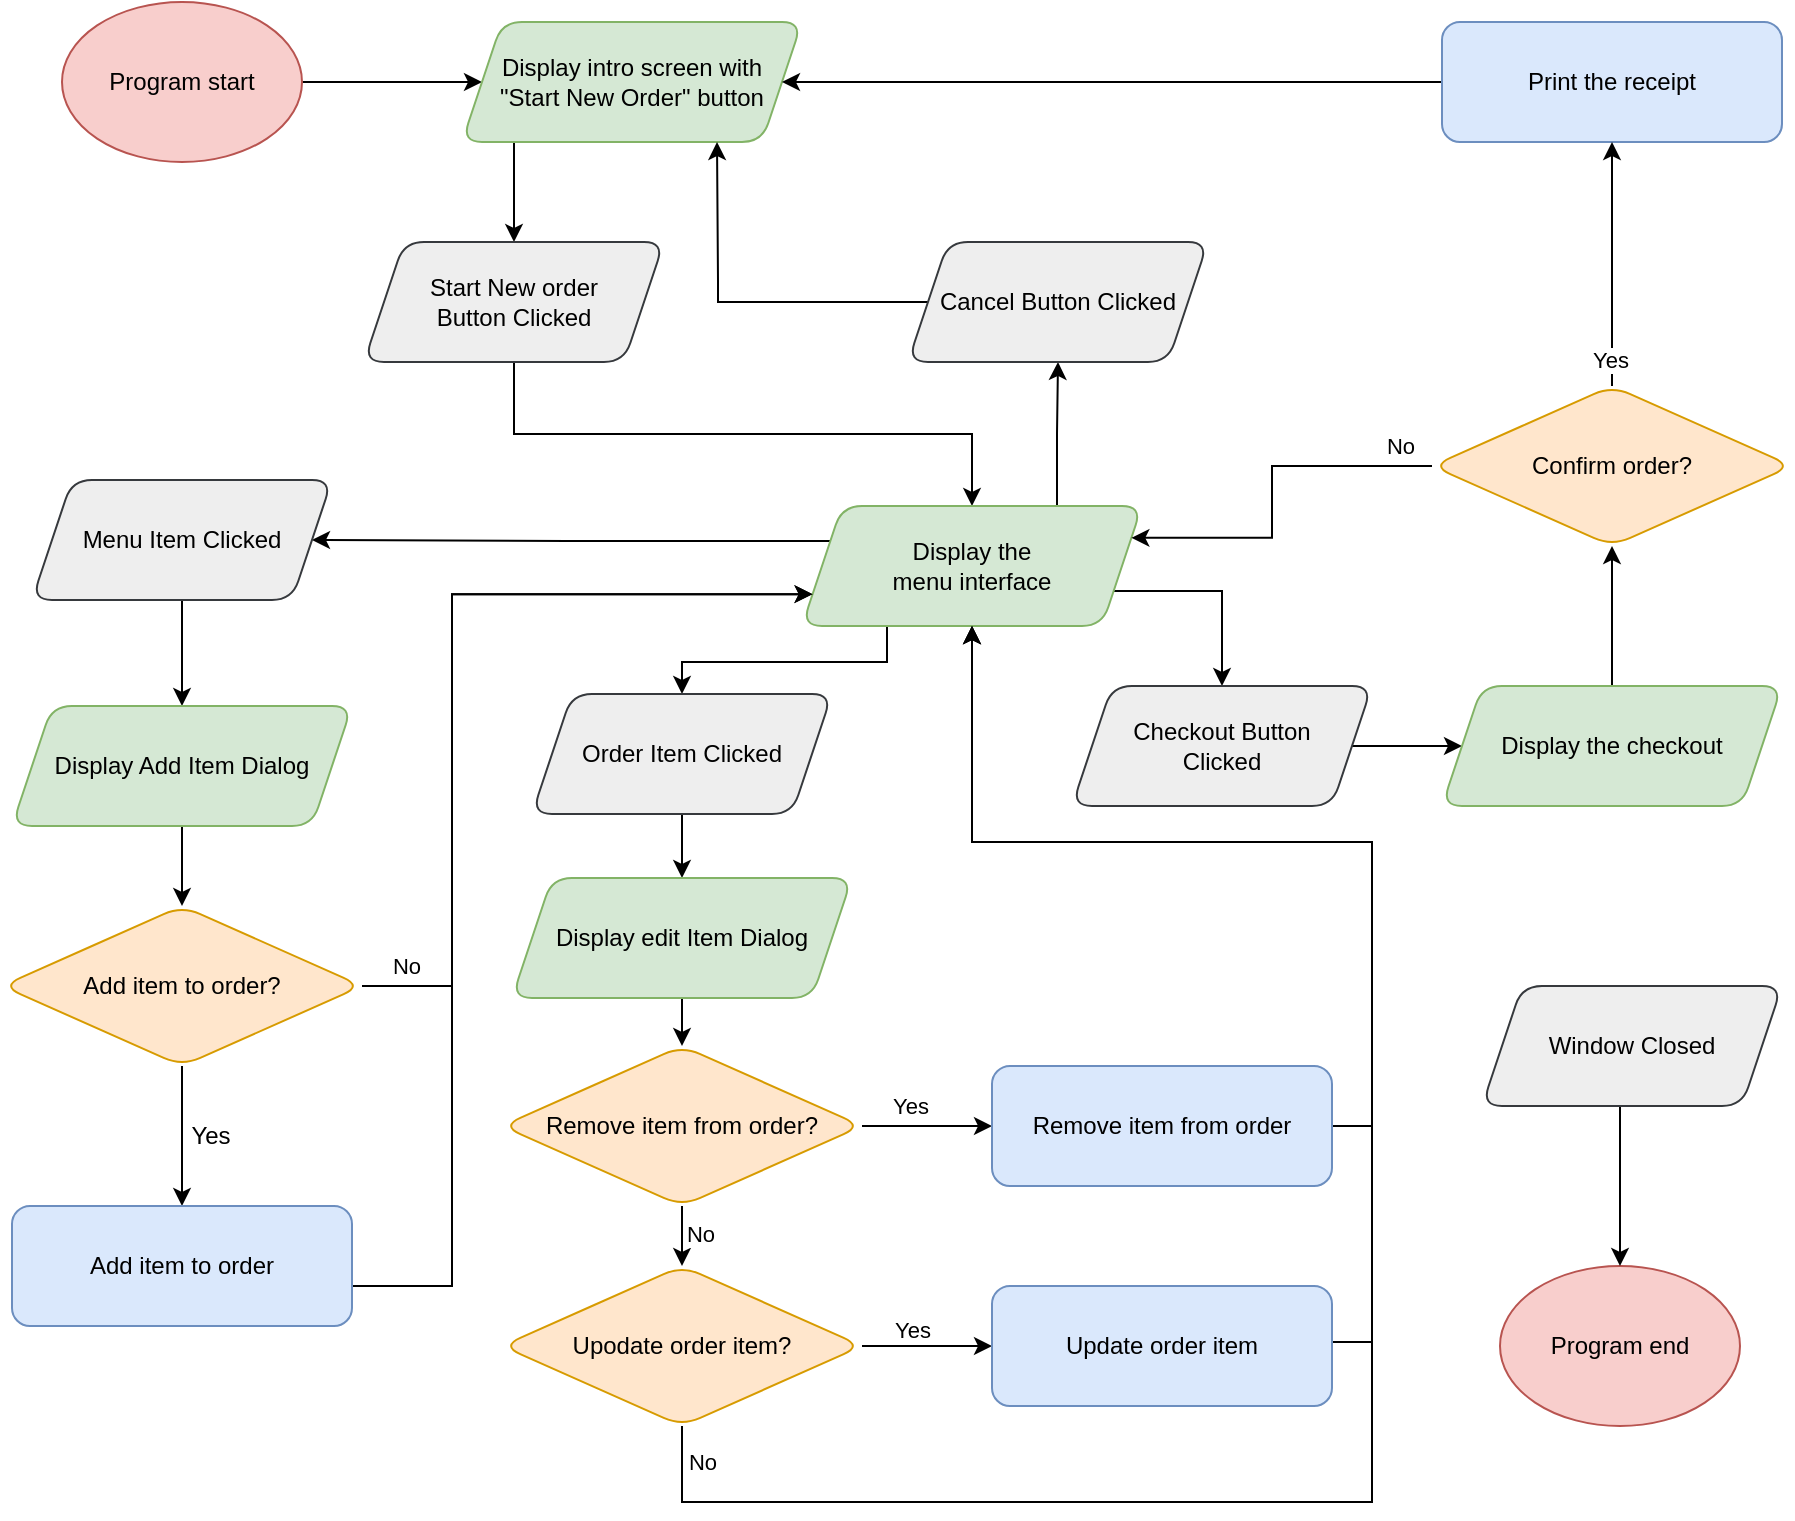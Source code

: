 <mxfile version="21.7.5" type="device">
  <diagram name="Page-1" id="oLfsWai1QUcFMRsysa1G">
    <mxGraphModel dx="1098" dy="848" grid="1" gridSize="10" guides="1" tooltips="1" connect="1" arrows="1" fold="1" page="1" pageScale="1" pageWidth="1169" pageHeight="827" math="0" shadow="0">
      <root>
        <mxCell id="0" />
        <mxCell id="1" parent="0" />
        <mxCell id="W72Y5tRwwuWRCIDUbE3Z-75" style="edgeStyle=orthogonalEdgeStyle;rounded=0;orthogonalLoop=1;jettySize=auto;html=1;exitX=1;exitY=0.5;exitDx=0;exitDy=0;entryX=0;entryY=0.5;entryDx=0;entryDy=0;" parent="1" source="W72Y5tRwwuWRCIDUbE3Z-1" target="W72Y5tRwwuWRCIDUbE3Z-3" edge="1">
          <mxGeometry relative="1" as="geometry" />
        </mxCell>
        <mxCell id="W72Y5tRwwuWRCIDUbE3Z-1" value="Program start" style="ellipse;whiteSpace=wrap;html=1;fillColor=#f8cecc;strokeColor=#b85450;fontColor=#000000;rounded=1;" parent="1" vertex="1">
          <mxGeometry x="135" y="20" width="120" height="80" as="geometry" />
        </mxCell>
        <mxCell id="W72Y5tRwwuWRCIDUbE3Z-2" value="Program end" style="ellipse;whiteSpace=wrap;html=1;fillColor=#f8cecc;strokeColor=#b85450;fontColor=#000000;rounded=1;" parent="1" vertex="1">
          <mxGeometry x="854" y="652" width="120" height="80" as="geometry" />
        </mxCell>
        <mxCell id="W72Y5tRwwuWRCIDUbE3Z-115" style="edgeStyle=orthogonalEdgeStyle;rounded=0;orthogonalLoop=1;jettySize=auto;html=1;exitX=0.153;exitY=0.983;exitDx=0;exitDy=0;entryX=0.5;entryY=0;entryDx=0;entryDy=0;exitPerimeter=0;" parent="1" source="W72Y5tRwwuWRCIDUbE3Z-3" target="W72Y5tRwwuWRCIDUbE3Z-7" edge="1">
          <mxGeometry relative="1" as="geometry" />
        </mxCell>
        <mxCell id="W72Y5tRwwuWRCIDUbE3Z-3" value="Display intro screen with &lt;br&gt;&quot;Start New Order&quot; button" style="rounded=1;whiteSpace=wrap;html=1;fillColor=#d5e8d4;strokeColor=#82b366;fontColor=#000000;shape=parallelogram;perimeter=parallelogramPerimeter;fixedSize=1;" parent="1" vertex="1">
          <mxGeometry x="335" y="30" width="170" height="60" as="geometry" />
        </mxCell>
        <mxCell id="W72Y5tRwwuWRCIDUbE3Z-107" style="edgeStyle=orthogonalEdgeStyle;rounded=0;orthogonalLoop=1;jettySize=auto;html=1;exitX=0.5;exitY=1;exitDx=0;exitDy=0;entryX=0.5;entryY=0;entryDx=0;entryDy=0;" parent="1" source="W72Y5tRwwuWRCIDUbE3Z-7" target="W72Y5tRwwuWRCIDUbE3Z-9" edge="1">
          <mxGeometry relative="1" as="geometry" />
        </mxCell>
        <mxCell id="W72Y5tRwwuWRCIDUbE3Z-7" value="Start New order &lt;br&gt;Button Clicked" style="shape=parallelogram;perimeter=parallelogramPerimeter;whiteSpace=wrap;html=1;fixedSize=1;rounded=1;fillColor=#eeeeee;strokeColor=#36393d;" parent="1" vertex="1">
          <mxGeometry x="286" y="140" width="150" height="60" as="geometry" />
        </mxCell>
        <mxCell id="W72Y5tRwwuWRCIDUbE3Z-83" style="edgeStyle=orthogonalEdgeStyle;rounded=0;orthogonalLoop=1;jettySize=auto;html=1;exitX=0;exitY=0.25;exitDx=0;exitDy=0;entryX=1;entryY=0.5;entryDx=0;entryDy=0;" parent="1" source="W72Y5tRwwuWRCIDUbE3Z-9" target="W72Y5tRwwuWRCIDUbE3Z-14" edge="1">
          <mxGeometry relative="1" as="geometry" />
        </mxCell>
        <mxCell id="W72Y5tRwwuWRCIDUbE3Z-87" style="edgeStyle=orthogonalEdgeStyle;rounded=0;orthogonalLoop=1;jettySize=auto;html=1;exitX=0.25;exitY=1;exitDx=0;exitDy=0;entryX=0.5;entryY=0;entryDx=0;entryDy=0;" parent="1" source="W72Y5tRwwuWRCIDUbE3Z-9" target="W72Y5tRwwuWRCIDUbE3Z-29" edge="1">
          <mxGeometry relative="1" as="geometry">
            <Array as="points">
              <mxPoint x="548" y="350" />
              <mxPoint x="445" y="350" />
            </Array>
          </mxGeometry>
        </mxCell>
        <mxCell id="W72Y5tRwwuWRCIDUbE3Z-97" style="edgeStyle=orthogonalEdgeStyle;rounded=0;orthogonalLoop=1;jettySize=auto;html=1;exitX=1;exitY=0.75;exitDx=0;exitDy=0;entryX=0.5;entryY=0;entryDx=0;entryDy=0;" parent="1" source="W72Y5tRwwuWRCIDUbE3Z-9" target="W72Y5tRwwuWRCIDUbE3Z-55" edge="1">
          <mxGeometry relative="1" as="geometry">
            <Array as="points">
              <mxPoint x="715" y="315" />
            </Array>
          </mxGeometry>
        </mxCell>
        <mxCell id="W72Y5tRwwuWRCIDUbE3Z-118" style="edgeStyle=orthogonalEdgeStyle;rounded=0;orthogonalLoop=1;jettySize=auto;html=1;exitX=0.75;exitY=0;exitDx=0;exitDy=0;entryX=0.5;entryY=1;entryDx=0;entryDy=0;" parent="1" source="W72Y5tRwwuWRCIDUbE3Z-9" target="W72Y5tRwwuWRCIDUbE3Z-56" edge="1">
          <mxGeometry relative="1" as="geometry" />
        </mxCell>
        <mxCell id="W72Y5tRwwuWRCIDUbE3Z-9" value="Display the &lt;br&gt;menu interface" style="rounded=1;whiteSpace=wrap;html=1;fillColor=#d5e8d4;strokeColor=#82b366;fontColor=#000000;shape=parallelogram;perimeter=parallelogramPerimeter;fixedSize=1;" parent="1" vertex="1">
          <mxGeometry x="505" y="272" width="170" height="60" as="geometry" />
        </mxCell>
        <mxCell id="W72Y5tRwwuWRCIDUbE3Z-20" style="edgeStyle=orthogonalEdgeStyle;rounded=0;orthogonalLoop=1;jettySize=auto;html=1;exitX=0.5;exitY=1;exitDx=0;exitDy=0;entryX=0.5;entryY=0;entryDx=0;entryDy=0;" parent="1" source="W72Y5tRwwuWRCIDUbE3Z-14" target="W72Y5tRwwuWRCIDUbE3Z-16" edge="1">
          <mxGeometry relative="1" as="geometry" />
        </mxCell>
        <mxCell id="W72Y5tRwwuWRCIDUbE3Z-14" value="Menu Item Clicked" style="shape=parallelogram;perimeter=parallelogramPerimeter;whiteSpace=wrap;html=1;fixedSize=1;rounded=1;fillColor=#eeeeee;strokeColor=#36393d;" parent="1" vertex="1">
          <mxGeometry x="120" y="259" width="150" height="60" as="geometry" />
        </mxCell>
        <mxCell id="W72Y5tRwwuWRCIDUbE3Z-18" style="edgeStyle=orthogonalEdgeStyle;rounded=0;orthogonalLoop=1;jettySize=auto;html=1;exitX=0.5;exitY=1;exitDx=0;exitDy=0;entryX=0.5;entryY=0;entryDx=0;entryDy=0;" parent="1" source="W72Y5tRwwuWRCIDUbE3Z-16" target="W72Y5tRwwuWRCIDUbE3Z-17" edge="1">
          <mxGeometry relative="1" as="geometry" />
        </mxCell>
        <mxCell id="W72Y5tRwwuWRCIDUbE3Z-16" value="Display Add Item Dialog" style="rounded=1;whiteSpace=wrap;html=1;fillColor=#d5e8d4;strokeColor=#82b366;fontColor=#000000;shape=parallelogram;perimeter=parallelogramPerimeter;fixedSize=1;" parent="1" vertex="1">
          <mxGeometry x="110" y="372" width="170" height="60" as="geometry" />
        </mxCell>
        <mxCell id="W72Y5tRwwuWRCIDUbE3Z-23" style="edgeStyle=orthogonalEdgeStyle;rounded=0;orthogonalLoop=1;jettySize=auto;html=1;exitX=0.5;exitY=1;exitDx=0;exitDy=0;entryX=0.5;entryY=0;entryDx=0;entryDy=0;" parent="1" source="W72Y5tRwwuWRCIDUbE3Z-17" target="W72Y5tRwwuWRCIDUbE3Z-22" edge="1">
          <mxGeometry relative="1" as="geometry" />
        </mxCell>
        <mxCell id="W72Y5tRwwuWRCIDUbE3Z-84" style="edgeStyle=orthogonalEdgeStyle;rounded=0;orthogonalLoop=1;jettySize=auto;html=1;exitX=1;exitY=0.5;exitDx=0;exitDy=0;entryX=0;entryY=0.75;entryDx=0;entryDy=0;" parent="1" source="W72Y5tRwwuWRCIDUbE3Z-17" target="W72Y5tRwwuWRCIDUbE3Z-9" edge="1">
          <mxGeometry relative="1" as="geometry">
            <Array as="points">
              <mxPoint x="330" y="512" />
              <mxPoint x="330" y="316" />
            </Array>
          </mxGeometry>
        </mxCell>
        <mxCell id="W72Y5tRwwuWRCIDUbE3Z-86" value="No" style="edgeLabel;html=1;align=center;verticalAlign=middle;resizable=0;points=[];" parent="W72Y5tRwwuWRCIDUbE3Z-84" vertex="1" connectable="0">
          <mxGeometry x="-0.895" relative="1" as="geometry">
            <mxPoint y="-10" as="offset" />
          </mxGeometry>
        </mxCell>
        <mxCell id="W72Y5tRwwuWRCIDUbE3Z-17" value="Add item to order?" style="rhombus;whiteSpace=wrap;html=1;fillColor=#ffe6cc;strokeColor=#d79b00;fontColor=#000000;rounded=1;" parent="1" vertex="1">
          <mxGeometry x="105" y="472" width="180" height="80" as="geometry" />
        </mxCell>
        <mxCell id="W72Y5tRwwuWRCIDUbE3Z-85" style="edgeStyle=orthogonalEdgeStyle;rounded=0;orthogonalLoop=1;jettySize=auto;html=1;exitX=1;exitY=0.5;exitDx=0;exitDy=0;entryX=0;entryY=0.75;entryDx=0;entryDy=0;" parent="1" source="W72Y5tRwwuWRCIDUbE3Z-22" target="W72Y5tRwwuWRCIDUbE3Z-9" edge="1">
          <mxGeometry relative="1" as="geometry">
            <Array as="points">
              <mxPoint x="330" y="662" />
              <mxPoint x="330" y="316" />
            </Array>
          </mxGeometry>
        </mxCell>
        <mxCell id="W72Y5tRwwuWRCIDUbE3Z-22" value="Add item to order" style="rounded=1;whiteSpace=wrap;html=1;fillColor=#dae8fc;strokeColor=#6c8ebf;" parent="1" vertex="1">
          <mxGeometry x="110" y="622" width="170" height="60" as="geometry" />
        </mxCell>
        <mxCell id="W72Y5tRwwuWRCIDUbE3Z-28" value="Yes" style="text;html=1;align=center;verticalAlign=middle;resizable=0;points=[];autosize=1;strokeColor=none;fillColor=none;" parent="1" vertex="1">
          <mxGeometry x="189" y="572" width="40" height="30" as="geometry" />
        </mxCell>
        <mxCell id="W72Y5tRwwuWRCIDUbE3Z-44" style="edgeStyle=orthogonalEdgeStyle;rounded=0;orthogonalLoop=1;jettySize=auto;html=1;exitX=0.5;exitY=1;exitDx=0;exitDy=0;entryX=0.5;entryY=0;entryDx=0;entryDy=0;" parent="1" source="W72Y5tRwwuWRCIDUbE3Z-29" target="W72Y5tRwwuWRCIDUbE3Z-32" edge="1">
          <mxGeometry relative="1" as="geometry" />
        </mxCell>
        <mxCell id="W72Y5tRwwuWRCIDUbE3Z-29" value="Order Item Clicked" style="shape=parallelogram;perimeter=parallelogramPerimeter;whiteSpace=wrap;html=1;fixedSize=1;rounded=1;fillColor=#eeeeee;strokeColor=#36393d;" parent="1" vertex="1">
          <mxGeometry x="370" y="366" width="150" height="60" as="geometry" />
        </mxCell>
        <mxCell id="W72Y5tRwwuWRCIDUbE3Z-37" style="edgeStyle=orthogonalEdgeStyle;rounded=0;orthogonalLoop=1;jettySize=auto;html=1;exitX=0.5;exitY=1;exitDx=0;exitDy=0;" parent="1" source="W72Y5tRwwuWRCIDUbE3Z-32" target="W72Y5tRwwuWRCIDUbE3Z-33" edge="1">
          <mxGeometry relative="1" as="geometry" />
        </mxCell>
        <mxCell id="W72Y5tRwwuWRCIDUbE3Z-32" value="Display edit Item Dialog" style="rounded=1;whiteSpace=wrap;html=1;fillColor=#d5e8d4;strokeColor=#82b366;fontColor=#000000;shape=parallelogram;perimeter=parallelogramPerimeter;fixedSize=1;" parent="1" vertex="1">
          <mxGeometry x="360" y="458" width="170" height="60" as="geometry" />
        </mxCell>
        <mxCell id="W72Y5tRwwuWRCIDUbE3Z-35" style="edgeStyle=orthogonalEdgeStyle;rounded=0;orthogonalLoop=1;jettySize=auto;html=1;exitX=0.5;exitY=1;exitDx=0;exitDy=0;entryX=0.5;entryY=0;entryDx=0;entryDy=0;" parent="1" source="W72Y5tRwwuWRCIDUbE3Z-33" target="W72Y5tRwwuWRCIDUbE3Z-34" edge="1">
          <mxGeometry relative="1" as="geometry" />
        </mxCell>
        <mxCell id="W72Y5tRwwuWRCIDUbE3Z-36" value="No" style="edgeLabel;html=1;align=center;verticalAlign=middle;resizable=0;points=[];" parent="W72Y5tRwwuWRCIDUbE3Z-35" vertex="1" connectable="0">
          <mxGeometry x="-0.071" relative="1" as="geometry">
            <mxPoint x="9" as="offset" />
          </mxGeometry>
        </mxCell>
        <mxCell id="W72Y5tRwwuWRCIDUbE3Z-39" style="edgeStyle=orthogonalEdgeStyle;rounded=0;orthogonalLoop=1;jettySize=auto;html=1;exitX=1;exitY=0.5;exitDx=0;exitDy=0;entryX=0;entryY=0.5;entryDx=0;entryDy=0;" parent="1" source="W72Y5tRwwuWRCIDUbE3Z-33" target="W72Y5tRwwuWRCIDUbE3Z-38" edge="1">
          <mxGeometry relative="1" as="geometry" />
        </mxCell>
        <mxCell id="W72Y5tRwwuWRCIDUbE3Z-40" value="Yes" style="edgeLabel;html=1;align=center;verticalAlign=middle;resizable=0;points=[];" parent="W72Y5tRwwuWRCIDUbE3Z-39" vertex="1" connectable="0">
          <mxGeometry x="-0.262" y="1" relative="1" as="geometry">
            <mxPoint y="-9" as="offset" />
          </mxGeometry>
        </mxCell>
        <mxCell id="W72Y5tRwwuWRCIDUbE3Z-33" value="Remove item from order?" style="rhombus;whiteSpace=wrap;html=1;fillColor=#ffe6cc;strokeColor=#d79b00;fontColor=#000000;rounded=1;" parent="1" vertex="1">
          <mxGeometry x="355" y="542" width="180" height="80" as="geometry" />
        </mxCell>
        <mxCell id="W72Y5tRwwuWRCIDUbE3Z-42" style="edgeStyle=orthogonalEdgeStyle;rounded=0;orthogonalLoop=1;jettySize=auto;html=1;exitX=1;exitY=0.5;exitDx=0;exitDy=0;entryX=0;entryY=0.5;entryDx=0;entryDy=0;" parent="1" source="W72Y5tRwwuWRCIDUbE3Z-34" target="W72Y5tRwwuWRCIDUbE3Z-41" edge="1">
          <mxGeometry relative="1" as="geometry" />
        </mxCell>
        <mxCell id="W72Y5tRwwuWRCIDUbE3Z-43" value="Yes" style="edgeLabel;html=1;align=center;verticalAlign=middle;resizable=0;points=[];" parent="W72Y5tRwwuWRCIDUbE3Z-42" vertex="1" connectable="0">
          <mxGeometry x="-0.323" y="2" relative="1" as="geometry">
            <mxPoint x="3" y="-6" as="offset" />
          </mxGeometry>
        </mxCell>
        <mxCell id="maeJXaHBUCIu81ZChT9c-1" style="edgeStyle=orthogonalEdgeStyle;rounded=0;orthogonalLoop=1;jettySize=auto;html=1;exitX=0.5;exitY=1;exitDx=0;exitDy=0;entryX=0.5;entryY=1;entryDx=0;entryDy=0;" edge="1" parent="1" source="W72Y5tRwwuWRCIDUbE3Z-34" target="W72Y5tRwwuWRCIDUbE3Z-9">
          <mxGeometry relative="1" as="geometry">
            <Array as="points">
              <mxPoint x="445" y="770" />
              <mxPoint x="790" y="770" />
              <mxPoint x="790" y="440" />
              <mxPoint x="590" y="440" />
            </Array>
          </mxGeometry>
        </mxCell>
        <mxCell id="maeJXaHBUCIu81ZChT9c-2" value="No" style="edgeLabel;html=1;align=center;verticalAlign=middle;resizable=0;points=[];" vertex="1" connectable="0" parent="maeJXaHBUCIu81ZChT9c-1">
          <mxGeometry x="-0.949" y="-4" relative="1" as="geometry">
            <mxPoint x="14" y="-8" as="offset" />
          </mxGeometry>
        </mxCell>
        <mxCell id="W72Y5tRwwuWRCIDUbE3Z-34" value="Upodate order item?" style="rhombus;whiteSpace=wrap;html=1;fillColor=#ffe6cc;strokeColor=#d79b00;fontColor=#000000;rounded=1;" parent="1" vertex="1">
          <mxGeometry x="355" y="652" width="180" height="80" as="geometry" />
        </mxCell>
        <mxCell id="W72Y5tRwwuWRCIDUbE3Z-88" style="edgeStyle=orthogonalEdgeStyle;rounded=0;orthogonalLoop=1;jettySize=auto;html=1;exitX=1;exitY=0.5;exitDx=0;exitDy=0;" parent="1" source="W72Y5tRwwuWRCIDUbE3Z-38" target="W72Y5tRwwuWRCIDUbE3Z-9" edge="1">
          <mxGeometry relative="1" as="geometry">
            <Array as="points">
              <mxPoint x="790" y="582" />
              <mxPoint x="790" y="440" />
              <mxPoint x="590" y="440" />
            </Array>
          </mxGeometry>
        </mxCell>
        <mxCell id="W72Y5tRwwuWRCIDUbE3Z-38" value="Remove item from order" style="rounded=1;whiteSpace=wrap;html=1;fillColor=#dae8fc;strokeColor=#6c8ebf;" parent="1" vertex="1">
          <mxGeometry x="600" y="552" width="170" height="60" as="geometry" />
        </mxCell>
        <mxCell id="W72Y5tRwwuWRCIDUbE3Z-103" style="edgeStyle=orthogonalEdgeStyle;rounded=0;orthogonalLoop=1;jettySize=auto;html=1;exitX=1;exitY=0.5;exitDx=0;exitDy=0;entryX=0.5;entryY=1;entryDx=0;entryDy=0;" parent="1" source="W72Y5tRwwuWRCIDUbE3Z-41" target="W72Y5tRwwuWRCIDUbE3Z-9" edge="1">
          <mxGeometry relative="1" as="geometry">
            <Array as="points">
              <mxPoint x="770" y="690" />
              <mxPoint x="790" y="690" />
              <mxPoint x="790" y="440" />
              <mxPoint x="590" y="440" />
            </Array>
          </mxGeometry>
        </mxCell>
        <mxCell id="W72Y5tRwwuWRCIDUbE3Z-41" value="Update order item" style="rounded=1;whiteSpace=wrap;html=1;fillColor=#dae8fc;strokeColor=#6c8ebf;" parent="1" vertex="1">
          <mxGeometry x="600" y="662" width="170" height="60" as="geometry" />
        </mxCell>
        <mxCell id="W72Y5tRwwuWRCIDUbE3Z-93" style="edgeStyle=orthogonalEdgeStyle;rounded=0;orthogonalLoop=1;jettySize=auto;html=1;exitX=1;exitY=0.5;exitDx=0;exitDy=0;" parent="1" source="W72Y5tRwwuWRCIDUbE3Z-55" target="W72Y5tRwwuWRCIDUbE3Z-63" edge="1">
          <mxGeometry relative="1" as="geometry" />
        </mxCell>
        <mxCell id="W72Y5tRwwuWRCIDUbE3Z-55" value="Checkout Button &lt;br&gt;Clicked" style="shape=parallelogram;perimeter=parallelogramPerimeter;whiteSpace=wrap;html=1;fixedSize=1;rounded=1;fillColor=#eeeeee;strokeColor=#36393d;" parent="1" vertex="1">
          <mxGeometry x="640" y="362" width="150" height="60" as="geometry" />
        </mxCell>
        <mxCell id="W72Y5tRwwuWRCIDUbE3Z-117" style="edgeStyle=orthogonalEdgeStyle;rounded=0;orthogonalLoop=1;jettySize=auto;html=1;exitX=0;exitY=0.5;exitDx=0;exitDy=0;entryX=0.75;entryY=1;entryDx=0;entryDy=0;" parent="1" source="W72Y5tRwwuWRCIDUbE3Z-56" target="W72Y5tRwwuWRCIDUbE3Z-3" edge="1">
          <mxGeometry relative="1" as="geometry">
            <Array as="points">
              <mxPoint x="463" y="170" />
              <mxPoint x="463" y="160" />
            </Array>
          </mxGeometry>
        </mxCell>
        <mxCell id="W72Y5tRwwuWRCIDUbE3Z-56" value="Cancel Button Clicked" style="shape=parallelogram;perimeter=parallelogramPerimeter;whiteSpace=wrap;html=1;fixedSize=1;rounded=1;fillColor=#eeeeee;strokeColor=#36393d;" parent="1" vertex="1">
          <mxGeometry x="558" y="140" width="150" height="60" as="geometry" />
        </mxCell>
        <mxCell id="W72Y5tRwwuWRCIDUbE3Z-110" style="edgeStyle=orthogonalEdgeStyle;rounded=0;orthogonalLoop=1;jettySize=auto;html=1;exitX=0.46;exitY=0.983;exitDx=0;exitDy=0;exitPerimeter=0;" parent="1" source="W72Y5tRwwuWRCIDUbE3Z-60" target="W72Y5tRwwuWRCIDUbE3Z-2" edge="1">
          <mxGeometry relative="1" as="geometry" />
        </mxCell>
        <mxCell id="W72Y5tRwwuWRCIDUbE3Z-60" value="Window Closed" style="shape=parallelogram;perimeter=parallelogramPerimeter;whiteSpace=wrap;html=1;fixedSize=1;rounded=1;fillColor=#eeeeee;strokeColor=#36393d;" parent="1" vertex="1">
          <mxGeometry x="845" y="512" width="150" height="60" as="geometry" />
        </mxCell>
        <mxCell id="W72Y5tRwwuWRCIDUbE3Z-94" style="edgeStyle=orthogonalEdgeStyle;rounded=0;orthogonalLoop=1;jettySize=auto;html=1;exitX=0.5;exitY=0;exitDx=0;exitDy=0;entryX=0.5;entryY=1;entryDx=0;entryDy=0;" parent="1" source="W72Y5tRwwuWRCIDUbE3Z-63" target="W72Y5tRwwuWRCIDUbE3Z-68" edge="1">
          <mxGeometry relative="1" as="geometry" />
        </mxCell>
        <mxCell id="W72Y5tRwwuWRCIDUbE3Z-63" value="Display the checkout" style="rounded=1;whiteSpace=wrap;html=1;fillColor=#d5e8d4;strokeColor=#82b366;fontColor=#000000;shape=parallelogram;perimeter=parallelogramPerimeter;fixedSize=1;" parent="1" vertex="1">
          <mxGeometry x="825" y="362" width="170" height="60" as="geometry" />
        </mxCell>
        <mxCell id="W72Y5tRwwuWRCIDUbE3Z-112" style="edgeStyle=orthogonalEdgeStyle;rounded=0;orthogonalLoop=1;jettySize=auto;html=1;exitX=0;exitY=0.5;exitDx=0;exitDy=0;entryX=1;entryY=0.5;entryDx=0;entryDy=0;" parent="1" source="W72Y5tRwwuWRCIDUbE3Z-64" target="W72Y5tRwwuWRCIDUbE3Z-3" edge="1">
          <mxGeometry relative="1" as="geometry" />
        </mxCell>
        <mxCell id="W72Y5tRwwuWRCIDUbE3Z-64" value="Print the receipt" style="rounded=1;whiteSpace=wrap;html=1;fillColor=#dae8fc;strokeColor=#6c8ebf;" parent="1" vertex="1">
          <mxGeometry x="825" y="30" width="170" height="60" as="geometry" />
        </mxCell>
        <mxCell id="W72Y5tRwwuWRCIDUbE3Z-99" style="edgeStyle=orthogonalEdgeStyle;rounded=0;orthogonalLoop=1;jettySize=auto;html=1;exitX=0;exitY=0.5;exitDx=0;exitDy=0;entryX=1;entryY=0.25;entryDx=0;entryDy=0;" parent="1" source="W72Y5tRwwuWRCIDUbE3Z-68" target="W72Y5tRwwuWRCIDUbE3Z-9" edge="1">
          <mxGeometry relative="1" as="geometry">
            <Array as="points">
              <mxPoint x="740" y="252" />
              <mxPoint x="740" y="288" />
            </Array>
          </mxGeometry>
        </mxCell>
        <mxCell id="W72Y5tRwwuWRCIDUbE3Z-100" value="No" style="edgeLabel;html=1;align=center;verticalAlign=middle;resizable=0;points=[];" parent="W72Y5tRwwuWRCIDUbE3Z-99" vertex="1" connectable="0">
          <mxGeometry x="-0.821" y="-3" relative="1" as="geometry">
            <mxPoint y="-7" as="offset" />
          </mxGeometry>
        </mxCell>
        <mxCell id="W72Y5tRwwuWRCIDUbE3Z-101" style="edgeStyle=orthogonalEdgeStyle;rounded=0;orthogonalLoop=1;jettySize=auto;html=1;exitX=0.5;exitY=0;exitDx=0;exitDy=0;entryX=0.5;entryY=1;entryDx=0;entryDy=0;" parent="1" source="W72Y5tRwwuWRCIDUbE3Z-68" target="W72Y5tRwwuWRCIDUbE3Z-64" edge="1">
          <mxGeometry relative="1" as="geometry" />
        </mxCell>
        <mxCell id="W72Y5tRwwuWRCIDUbE3Z-102" value="Yes" style="edgeLabel;html=1;align=center;verticalAlign=middle;resizable=0;points=[];" parent="W72Y5tRwwuWRCIDUbE3Z-101" vertex="1" connectable="0">
          <mxGeometry x="-0.775" y="1" relative="1" as="geometry">
            <mxPoint as="offset" />
          </mxGeometry>
        </mxCell>
        <mxCell id="W72Y5tRwwuWRCIDUbE3Z-68" value="Confirm order?" style="rhombus;whiteSpace=wrap;html=1;fillColor=#ffe6cc;strokeColor=#d79b00;fontColor=#000000;rounded=1;" parent="1" vertex="1">
          <mxGeometry x="820" y="212" width="180" height="80" as="geometry" />
        </mxCell>
      </root>
    </mxGraphModel>
  </diagram>
</mxfile>
